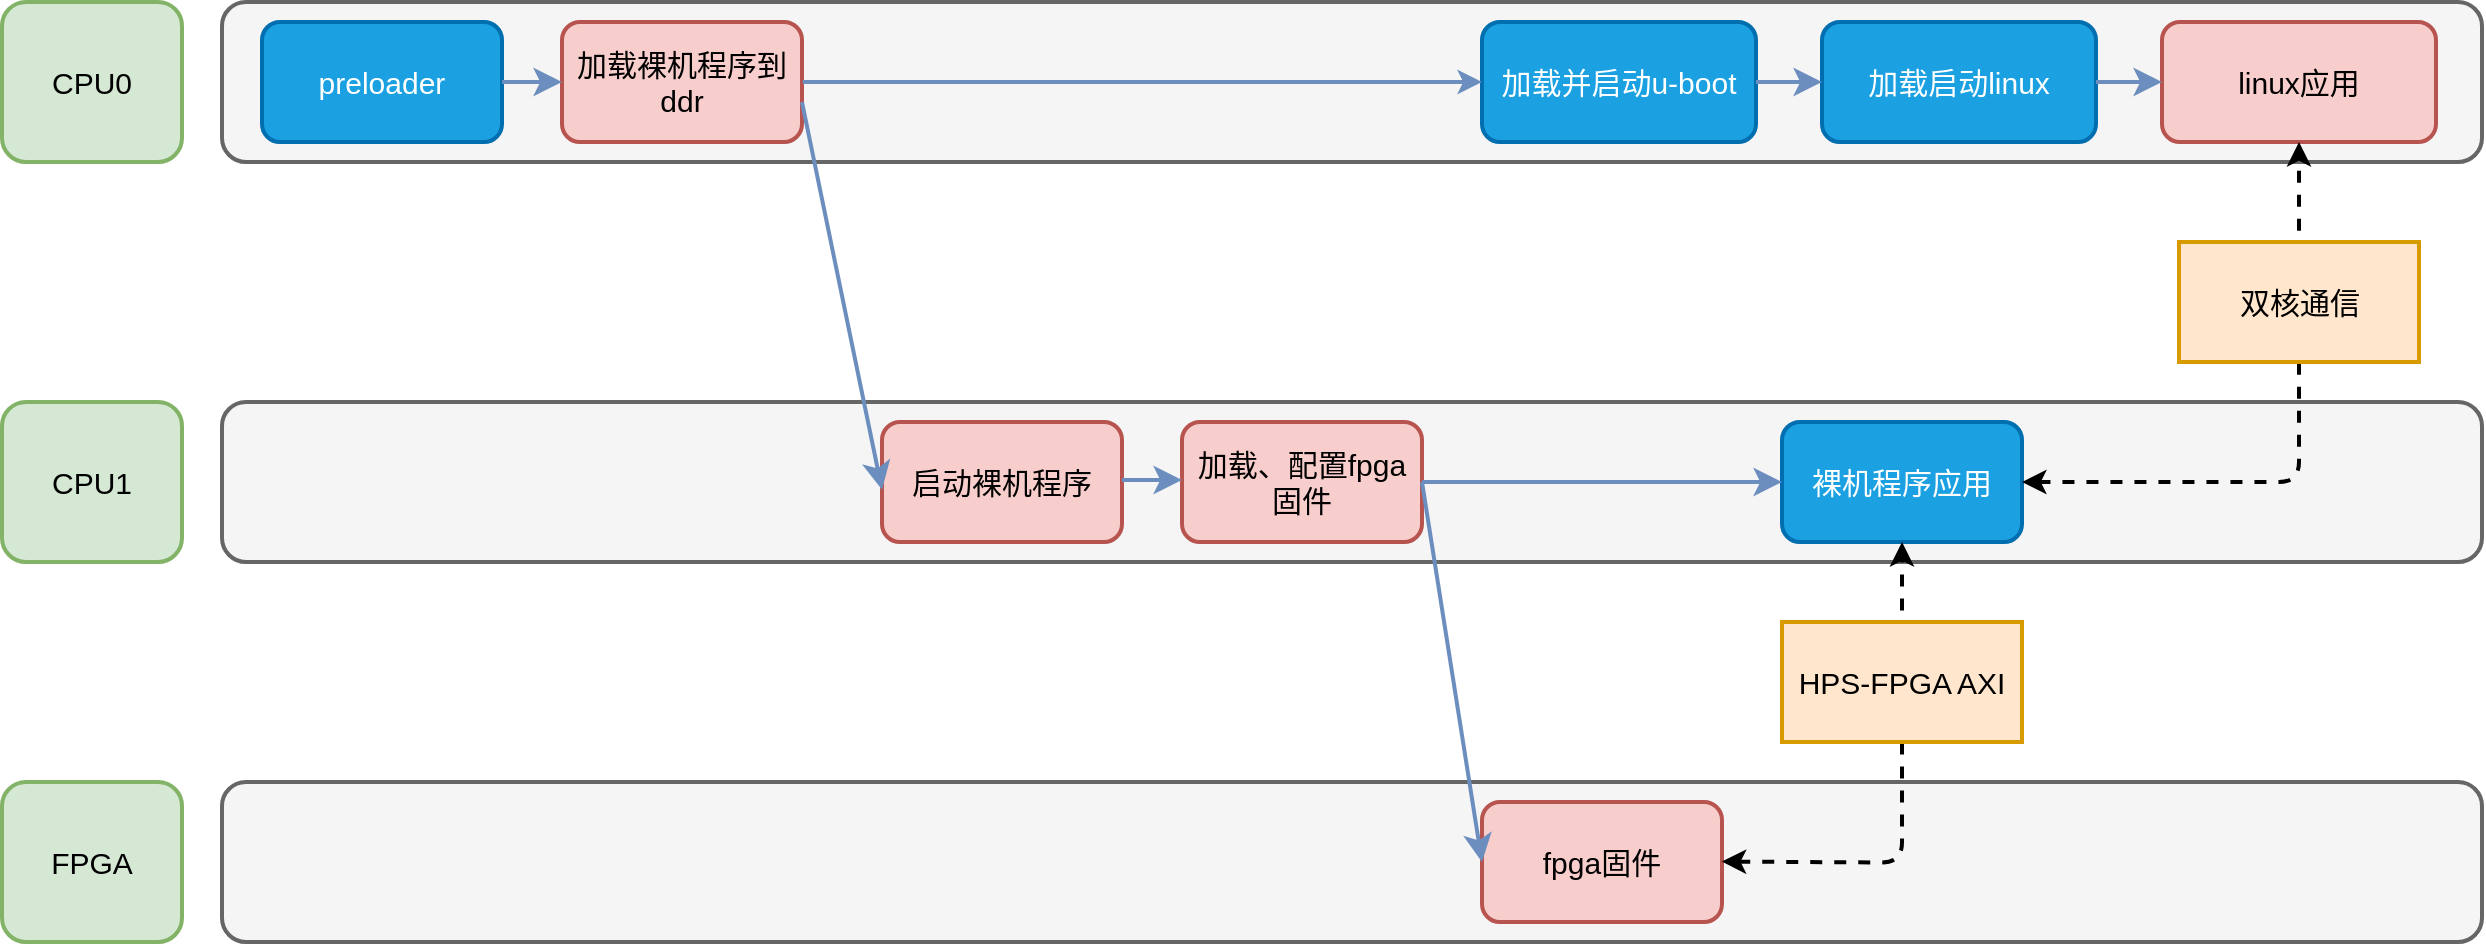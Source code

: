 <mxfile version="12.2.2" type="device" pages="1"><diagram id="35lJsfPrlY6J-IClf8BM" name="第 1 页"><mxGraphModel dx="1261" dy="933" grid="1" gridSize="10" guides="1" tooltips="1" connect="1" arrows="1" fold="1" page="1" pageScale="1" pageWidth="827" pageHeight="1169" math="0" shadow="0"><root><mxCell id="0"/><mxCell id="1" parent="0"/><mxCell id="y0UWq58E68SWIGFvJ433-66" value="" style="rounded=1;whiteSpace=wrap;html=1;shadow=0;glass=0;comic=0;strokeWidth=2;fillColor=#f5f5f5;strokeColor=#666666;fontColor=#333333;" parent="1" vertex="1"><mxGeometry x="150" y="300" width="1130" height="80" as="geometry"/></mxCell><mxCell id="y0UWq58E68SWIGFvJ433-2" value="&lt;font style=&quot;font-size: 15px&quot;&gt;CPU0&lt;/font&gt;" style="rounded=1;whiteSpace=wrap;html=1;strokeWidth=2;perimeterSpacing=0;fillColor=#d5e8d4;strokeColor=#82b366;gradientColor=none;gradientDirection=west;shadow=0;glass=0;comic=0;" parent="1" vertex="1"><mxGeometry x="40" y="100" width="90" height="80" as="geometry"/></mxCell><mxCell id="y0UWq58E68SWIGFvJ433-7" value="&lt;font style=&quot;font-size: 15px&quot;&gt;CPU1&lt;/font&gt;" style="rounded=1;whiteSpace=wrap;html=1;shadow=0;glass=0;comic=0;strokeWidth=2;fillColor=#d5e8d4;strokeColor=#82b366;" parent="1" vertex="1"><mxGeometry x="40" y="300" width="90" height="80" as="geometry"/></mxCell><mxCell id="y0UWq58E68SWIGFvJ433-14" value="" style="rounded=1;whiteSpace=wrap;html=1;shadow=0;glass=0;comic=0;strokeWidth=2;fillColor=#f5f5f5;strokeColor=#666666;fontColor=#333333;" parent="1" vertex="1"><mxGeometry x="150" y="100" width="1130" height="80" as="geometry"/></mxCell><mxCell id="y0UWq58E68SWIGFvJ433-15" value="&lt;font style=&quot;font-size: 15px&quot;&gt;preloader&lt;/font&gt;" style="rounded=1;whiteSpace=wrap;html=1;shadow=0;glass=0;comic=0;strokeWidth=2;fillColor=#1ba1e2;strokeColor=#006EAF;fontColor=#ffffff;" parent="1" vertex="1"><mxGeometry x="170" y="110" width="120" height="60" as="geometry"/></mxCell><mxCell id="y0UWq58E68SWIGFvJ433-16" value="" style="rounded=1;whiteSpace=wrap;html=1;shadow=0;glass=0;comic=0;strokeWidth=2;fillColor=#f5f5f5;strokeColor=#666666;fontColor=#333333;" parent="1" vertex="1"><mxGeometry x="150" y="490" width="1130" height="80" as="geometry"/></mxCell><mxCell id="y0UWq58E68SWIGFvJ433-17" value="&lt;font style=&quot;font-size: 15px&quot;&gt;加载裸机程序到ddr&lt;/font&gt;" style="rounded=1;whiteSpace=wrap;html=1;shadow=0;glass=0;comic=0;strokeWidth=2;fillColor=#f8cecc;strokeColor=#b85450;" parent="1" vertex="1"><mxGeometry x="320" y="110" width="120" height="60" as="geometry"/></mxCell><mxCell id="y0UWq58E68SWIGFvJ433-19" value="&lt;font style=&quot;font-size: 15px&quot;&gt;启动裸机程序&lt;/font&gt;" style="rounded=1;whiteSpace=wrap;html=1;shadow=0;glass=0;comic=0;strokeWidth=2;fillColor=#f8cecc;strokeColor=#b85450;" parent="1" vertex="1"><mxGeometry x="480" y="310" width="120" height="60" as="geometry"/></mxCell><mxCell id="y0UWq58E68SWIGFvJ433-22" value="&lt;span style=&quot;font-size: 15px&quot;&gt;加载、配置fpga固件&lt;/span&gt;" style="rounded=1;whiteSpace=wrap;html=1;shadow=0;glass=0;comic=0;strokeWidth=2;fillColor=#f8cecc;strokeColor=#b85450;" parent="1" vertex="1"><mxGeometry x="630" y="310" width="120" height="60" as="geometry"/></mxCell><mxCell id="y0UWq58E68SWIGFvJ433-26" value="&lt;span style=&quot;font-size: 15px&quot;&gt;fpga固件&lt;/span&gt;" style="rounded=1;whiteSpace=wrap;html=1;shadow=0;glass=0;comic=0;strokeWidth=2;fillColor=#f8cecc;strokeColor=#b85450;" parent="1" vertex="1"><mxGeometry x="780" y="500" width="120" height="60" as="geometry"/></mxCell><mxCell id="y0UWq58E68SWIGFvJ433-27" value="&lt;span style=&quot;font-size: 15px&quot;&gt;裸机程序应用&lt;/span&gt;" style="rounded=1;whiteSpace=wrap;html=1;shadow=0;glass=0;comic=0;strokeWidth=2;fillColor=#1ba1e2;strokeColor=#006EAF;fontColor=#ffffff;" parent="1" vertex="1"><mxGeometry x="930" y="310" width="120" height="60" as="geometry"/></mxCell><mxCell id="y0UWq58E68SWIGFvJ433-33" value="" style="endArrow=classic;startArrow=none;html=1;strokeColor=#6c8ebf;strokeWidth=2;comic=0;startFill=0;fillColor=#dae8fc;endSize=8;" parent="1" target="y0UWq58E68SWIGFvJ433-17" edge="1"><mxGeometry width="50" height="50" relative="1" as="geometry"><mxPoint x="290" y="140" as="sourcePoint"/><mxPoint x="340" y="100" as="targetPoint"/></mxGeometry></mxCell><mxCell id="y0UWq58E68SWIGFvJ433-36" value="" style="endArrow=classic;startArrow=none;html=1;strokeColor=#6c8ebf;strokeWidth=2;comic=0;startFill=0;fillColor=#dae8fc;endSize=8;entryX=0;entryY=0.564;entryDx=0;entryDy=0;entryPerimeter=0;exitX=1;exitY=0.667;exitDx=0;exitDy=0;exitPerimeter=0;" parent="1" source="y0UWq58E68SWIGFvJ433-17" target="y0UWq58E68SWIGFvJ433-19" edge="1"><mxGeometry width="50" height="50" relative="1" as="geometry"><mxPoint x="440" y="230" as="sourcePoint"/><mxPoint x="470" y="230" as="targetPoint"/><Array as="points"/></mxGeometry></mxCell><mxCell id="y0UWq58E68SWIGFvJ433-41" value="" style="endArrow=classic;startArrow=none;html=1;strokeColor=#6c8ebf;strokeWidth=2;comic=0;startFill=0;fillColor=#dae8fc;endSize=8;" parent="1" edge="1"><mxGeometry width="50" height="50" relative="1" as="geometry"><mxPoint x="600" y="339" as="sourcePoint"/><mxPoint x="630" y="339" as="targetPoint"/></mxGeometry></mxCell><mxCell id="y0UWq58E68SWIGFvJ433-43" value="" style="endArrow=classic;startArrow=none;html=1;strokeColor=#6c8ebf;strokeWidth=2;comic=0;startFill=0;fillColor=#dae8fc;endSize=8;exitX=1;exitY=0.5;exitDx=0;exitDy=0;entryX=0;entryY=0.5;entryDx=0;entryDy=0;" parent="1" source="y0UWq58E68SWIGFvJ433-22" target="y0UWq58E68SWIGFvJ433-26" edge="1"><mxGeometry width="50" height="50" relative="1" as="geometry"><mxPoint x="770" y="340" as="sourcePoint"/><mxPoint x="780" y="340" as="targetPoint"/></mxGeometry></mxCell><mxCell id="y0UWq58E68SWIGFvJ433-18" value="&lt;font style=&quot;font-size: 15px&quot;&gt;加载并启动u-boot&lt;/font&gt;" style="rounded=1;whiteSpace=wrap;html=1;shadow=0;glass=0;comic=0;strokeWidth=2;fillColor=#1ba1e2;strokeColor=#006EAF;fontColor=#ffffff;" parent="1" vertex="1"><mxGeometry x="780" y="110" width="137" height="60" as="geometry"/></mxCell><mxCell id="y0UWq58E68SWIGFvJ433-52" value="" style="endArrow=classic;html=1;strokeColor=#6c8ebf;strokeWidth=2;exitX=0.257;exitY=0.5;exitDx=0;exitDy=0;exitPerimeter=0;fillColor=#dae8fc;" parent="1" source="y0UWq58E68SWIGFvJ433-14" target="y0UWq58E68SWIGFvJ433-18" edge="1"><mxGeometry width="50" height="50" relative="1" as="geometry"><mxPoint x="440.41" y="140" as="sourcePoint"/><mxPoint x="930" y="140" as="targetPoint"/></mxGeometry></mxCell><mxCell id="y0UWq58E68SWIGFvJ433-30" value="&lt;span style=&quot;font-size: 15px&quot;&gt;加载启动linux&lt;/span&gt;" style="rounded=1;whiteSpace=wrap;html=1;shadow=0;glass=0;comic=0;strokeWidth=2;fillColor=#1ba1e2;strokeColor=#006EAF;fontColor=#ffffff;" parent="1" vertex="1"><mxGeometry x="950" y="110" width="137" height="60" as="geometry"/></mxCell><mxCell id="y0UWq58E68SWIGFvJ433-53" value="" style="endArrow=classic;startArrow=none;html=1;strokeColor=#6c8ebf;strokeWidth=2;comic=0;startFill=0;fillColor=#dae8fc;endSize=8;exitX=1;exitY=0.5;exitDx=0;exitDy=0;" parent="1" source="y0UWq58E68SWIGFvJ433-18" target="y0UWq58E68SWIGFvJ433-30" edge="1"><mxGeometry width="50" height="50" relative="1" as="geometry"><mxPoint x="917.0" y="140" as="sourcePoint"/><mxPoint x="1103" y="140" as="targetPoint"/></mxGeometry></mxCell><mxCell id="y0UWq58E68SWIGFvJ433-54" value="&lt;span style=&quot;font-size: 15px&quot;&gt;linux应用&lt;/span&gt;" style="rounded=1;whiteSpace=wrap;html=1;shadow=0;glass=0;comic=0;strokeWidth=2;fillColor=#f8cecc;strokeColor=#b85450;" parent="1" vertex="1"><mxGeometry x="1120" y="110" width="137" height="60" as="geometry"/></mxCell><mxCell id="y0UWq58E68SWIGFvJ433-55" value="" style="endArrow=classic;dashed=1;html=1;strokeColor=#000000;strokeWidth=2;exitX=1;exitY=0.5;exitDx=0;exitDy=0;entryX=0.5;entryY=1;entryDx=0;entryDy=0;startArrow=classic;startFill=1;endFill=1;edgeStyle=orthogonalEdgeStyle;" parent="1" source="y0UWq58E68SWIGFvJ433-27" target="y0UWq58E68SWIGFvJ433-54" edge="1"><mxGeometry width="50" height="50" relative="1" as="geometry"><mxPoint x="1087" y="270" as="sourcePoint"/><mxPoint x="1137" y="220" as="targetPoint"/></mxGeometry></mxCell><mxCell id="y0UWq58E68SWIGFvJ433-56" value="" style="endArrow=classic;startArrow=none;html=1;strokeColor=#6c8ebf;strokeWidth=2;comic=0;startFill=0;fillColor=#dae8fc;endSize=8;exitX=1;exitY=0.5;exitDx=0;exitDy=0;" parent="1" edge="1"><mxGeometry width="50" height="50" relative="1" as="geometry"><mxPoint x="1087" y="140" as="sourcePoint"/><mxPoint x="1120" y="140" as="targetPoint"/></mxGeometry></mxCell><mxCell id="y0UWq58E68SWIGFvJ433-57" value="&lt;font style=&quot;font-size: 15px&quot;&gt;双核通信&lt;/font&gt;" style="rounded=0;whiteSpace=wrap;html=1;shadow=0;glass=0;comic=0;strokeWidth=2;fillColor=#ffe6cc;strokeColor=#d79b00;" parent="1" vertex="1"><mxGeometry x="1128.5" y="220" width="120" height="60" as="geometry"/></mxCell><mxCell id="y0UWq58E68SWIGFvJ433-59" value="&lt;font style=&quot;font-size: 15px&quot;&gt;FPGA&lt;br&gt;&lt;/font&gt;" style="rounded=1;whiteSpace=wrap;html=1;shadow=0;glass=0;comic=0;strokeWidth=2;fillColor=#d5e8d4;strokeColor=#82b366;" parent="1" vertex="1"><mxGeometry x="40" y="490" width="90" height="80" as="geometry"/></mxCell><mxCell id="y0UWq58E68SWIGFvJ433-61" value="" style="endArrow=classic;startArrow=none;html=1;strokeColor=#6c8ebf;strokeWidth=2;comic=0;startFill=0;fillColor=#dae8fc;endSize=8;exitX=1;exitY=0.5;exitDx=0;exitDy=0;entryX=0;entryY=0.5;entryDx=0;entryDy=0;" parent="1" source="y0UWq58E68SWIGFvJ433-22" target="y0UWq58E68SWIGFvJ433-27" edge="1"><mxGeometry width="50" height="50" relative="1" as="geometry"><mxPoint x="760" y="339.5" as="sourcePoint"/><mxPoint x="790" y="339.5" as="targetPoint"/></mxGeometry></mxCell><mxCell id="y0UWq58E68SWIGFvJ433-62" value="" style="endArrow=classic;dashed=1;html=1;strokeColor=#000000;strokeWidth=2;exitX=1;exitY=0.5;exitDx=0;exitDy=0;entryX=0.5;entryY=1;entryDx=0;entryDy=0;startArrow=classic;startFill=1;endFill=1;edgeStyle=orthogonalEdgeStyle;" parent="1" target="y0UWq58E68SWIGFvJ433-27" edge="1"><mxGeometry width="50" height="50" relative="1" as="geometry"><mxPoint x="899.882" y="529.765" as="sourcePoint"/><mxPoint x="1038.706" y="360.353" as="targetPoint"/></mxGeometry></mxCell><mxCell id="y0UWq58E68SWIGFvJ433-63" value="&lt;font style=&quot;font-size: 15px&quot;&gt;HPS-FPGA AXI&lt;br&gt;&lt;/font&gt;" style="rounded=0;whiteSpace=wrap;html=1;shadow=0;glass=0;comic=0;strokeWidth=2;fillColor=#ffe6cc;strokeColor=#d79b00;" parent="1" vertex="1"><mxGeometry x="930" y="410" width="120" height="60" as="geometry"/></mxCell></root></mxGraphModel></diagram></mxfile>